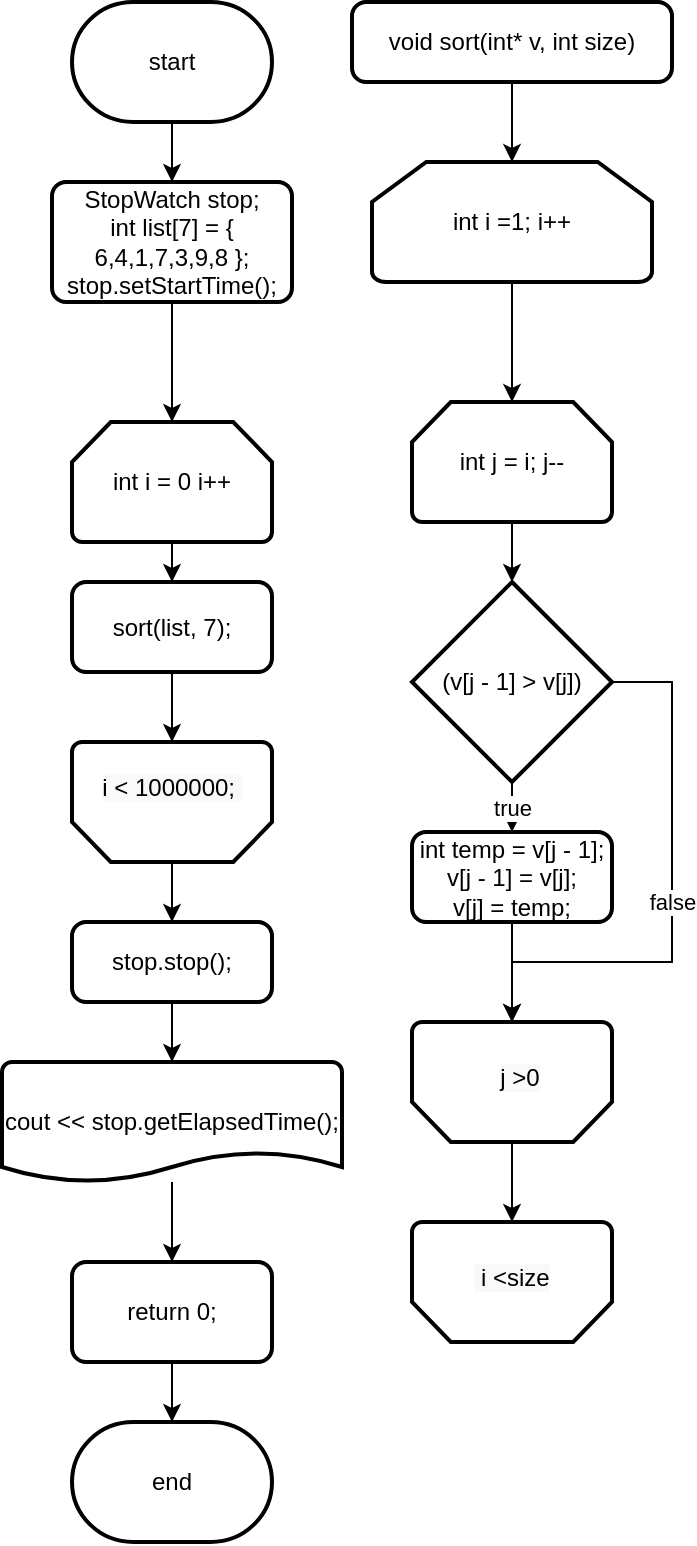 <mxfile version="20.0.1" type="github">
  <diagram id="ZhocDkR8lt5FggO_uezO" name="Page-1">
    <mxGraphModel dx="806" dy="845" grid="1" gridSize="10" guides="1" tooltips="1" connect="1" arrows="1" fold="1" page="1" pageScale="1" pageWidth="827" pageHeight="1169" math="0" shadow="0">
      <root>
        <mxCell id="0" />
        <mxCell id="1" parent="0" />
        <mxCell id="38GUtMRrNBMTa_zb7Rhy-2" style="edgeStyle=orthogonalEdgeStyle;rounded=0;orthogonalLoop=1;jettySize=auto;html=1;entryX=0.5;entryY=0;entryDx=0;entryDy=0;" edge="1" parent="1" source="38GUtMRrNBMTa_zb7Rhy-1" target="38GUtMRrNBMTa_zb7Rhy-33">
          <mxGeometry relative="1" as="geometry">
            <mxPoint x="170" y="170" as="targetPoint" />
          </mxGeometry>
        </mxCell>
        <mxCell id="38GUtMRrNBMTa_zb7Rhy-1" value="start" style="strokeWidth=2;html=1;shape=mxgraph.flowchart.terminator;whiteSpace=wrap;" vertex="1" parent="1">
          <mxGeometry x="120" y="70" width="100" height="60" as="geometry" />
        </mxCell>
        <mxCell id="38GUtMRrNBMTa_zb7Rhy-4" style="edgeStyle=orthogonalEdgeStyle;rounded=0;orthogonalLoop=1;jettySize=auto;html=1;" edge="1" parent="1" source="38GUtMRrNBMTa_zb7Rhy-41" target="38GUtMRrNBMTa_zb7Rhy-5">
          <mxGeometry relative="1" as="geometry">
            <mxPoint x="180" y="530" as="targetPoint" />
            <mxPoint x="170" y="740" as="sourcePoint" />
          </mxGeometry>
        </mxCell>
        <mxCell id="38GUtMRrNBMTa_zb7Rhy-5" value="end" style="strokeWidth=2;html=1;shape=mxgraph.flowchart.terminator;whiteSpace=wrap;" vertex="1" parent="1">
          <mxGeometry x="120" y="780" width="100" height="60" as="geometry" />
        </mxCell>
        <mxCell id="38GUtMRrNBMTa_zb7Rhy-8" style="edgeStyle=orthogonalEdgeStyle;rounded=0;orthogonalLoop=1;jettySize=auto;html=1;entryX=0.5;entryY=0;entryDx=0;entryDy=0;entryPerimeter=0;" edge="1" parent="1" source="38GUtMRrNBMTa_zb7Rhy-6" target="38GUtMRrNBMTa_zb7Rhy-7">
          <mxGeometry relative="1" as="geometry" />
        </mxCell>
        <mxCell id="38GUtMRrNBMTa_zb7Rhy-6" value="void sort(int* v, int size)" style="rounded=1;whiteSpace=wrap;html=1;absoluteArcSize=1;arcSize=14;strokeWidth=2;" vertex="1" parent="1">
          <mxGeometry x="260" y="70" width="160" height="40" as="geometry" />
        </mxCell>
        <mxCell id="38GUtMRrNBMTa_zb7Rhy-15" style="edgeStyle=orthogonalEdgeStyle;rounded=0;orthogonalLoop=1;jettySize=auto;html=1;entryX=0.5;entryY=0;entryDx=0;entryDy=0;entryPerimeter=0;" edge="1" parent="1" source="38GUtMRrNBMTa_zb7Rhy-7" target="38GUtMRrNBMTa_zb7Rhy-12">
          <mxGeometry relative="1" as="geometry" />
        </mxCell>
        <mxCell id="38GUtMRrNBMTa_zb7Rhy-7" value="int i =1; i++" style="strokeWidth=2;html=1;shape=mxgraph.flowchart.loop_limit;whiteSpace=wrap;" vertex="1" parent="1">
          <mxGeometry x="270" y="150" width="140" height="60" as="geometry" />
        </mxCell>
        <mxCell id="38GUtMRrNBMTa_zb7Rhy-10" value="" style="strokeWidth=2;html=1;shape=mxgraph.flowchart.loop_limit;whiteSpace=wrap;rotation=-180;" vertex="1" parent="1">
          <mxGeometry x="290" y="680" width="100" height="60" as="geometry" />
        </mxCell>
        <mxCell id="38GUtMRrNBMTa_zb7Rhy-11" value="&#xa;&lt;span style=&quot;color: rgb(0, 0, 0); font-family: Helvetica; font-size: 12px; font-style: normal; font-variant-ligatures: normal; font-variant-caps: normal; font-weight: 400; letter-spacing: normal; orphans: 2; text-align: center; text-indent: 0px; text-transform: none; widows: 2; word-spacing: 0px; -webkit-text-stroke-width: 0px; background-color: rgb(248, 249, 250); text-decoration-thickness: initial; text-decoration-style: initial; text-decoration-color: initial; float: none; display: inline !important;&quot;&gt;&lt;span&gt;&amp;nbsp;&lt;/span&gt;i &amp;lt;size&lt;/span&gt;&#xa;&#xa;" style="text;html=1;strokeColor=none;fillColor=none;align=center;verticalAlign=middle;whiteSpace=wrap;rounded=0;" vertex="1" parent="1">
          <mxGeometry x="310" y="700" width="60" height="30" as="geometry" />
        </mxCell>
        <mxCell id="38GUtMRrNBMTa_zb7Rhy-17" style="edgeStyle=orthogonalEdgeStyle;rounded=0;orthogonalLoop=1;jettySize=auto;html=1;entryX=0.5;entryY=0;entryDx=0;entryDy=0;entryPerimeter=0;" edge="1" parent="1" source="38GUtMRrNBMTa_zb7Rhy-12" target="38GUtMRrNBMTa_zb7Rhy-16">
          <mxGeometry relative="1" as="geometry" />
        </mxCell>
        <mxCell id="38GUtMRrNBMTa_zb7Rhy-12" value="int j = i; j--" style="strokeWidth=2;html=1;shape=mxgraph.flowchart.loop_limit;whiteSpace=wrap;" vertex="1" parent="1">
          <mxGeometry x="290" y="270" width="100" height="60" as="geometry" />
        </mxCell>
        <mxCell id="38GUtMRrNBMTa_zb7Rhy-23" style="edgeStyle=orthogonalEdgeStyle;rounded=0;orthogonalLoop=1;jettySize=auto;html=1;entryX=0.5;entryY=1;entryDx=0;entryDy=0;entryPerimeter=0;" edge="1" parent="1" source="38GUtMRrNBMTa_zb7Rhy-13" target="38GUtMRrNBMTa_zb7Rhy-10">
          <mxGeometry relative="1" as="geometry" />
        </mxCell>
        <mxCell id="38GUtMRrNBMTa_zb7Rhy-13" value="" style="strokeWidth=2;html=1;shape=mxgraph.flowchart.loop_limit;whiteSpace=wrap;rotation=-180;" vertex="1" parent="1">
          <mxGeometry x="290" y="580" width="100" height="60" as="geometry" />
        </mxCell>
        <mxCell id="38GUtMRrNBMTa_zb7Rhy-14" value="&#xa;&lt;span style=&quot;color: rgb(0, 0, 0); font-family: Helvetica; font-size: 12px; font-style: normal; font-variant-ligatures: normal; font-variant-caps: normal; font-weight: 400; letter-spacing: normal; orphans: 2; text-align: center; text-indent: 0px; text-transform: none; widows: 2; word-spacing: 0px; -webkit-text-stroke-width: 0px; background-color: rgb(248, 249, 250); text-decoration-thickness: initial; text-decoration-style: initial; text-decoration-color: initial; float: none; display: inline !important;&quot;&gt;j &amp;gt;0&lt;/span&gt;&#xa;&#xa;" style="text;html=1;strokeColor=none;fillColor=none;align=center;verticalAlign=middle;whiteSpace=wrap;rounded=0;" vertex="1" parent="1">
          <mxGeometry x="314" y="600" width="60" height="30" as="geometry" />
        </mxCell>
        <mxCell id="38GUtMRrNBMTa_zb7Rhy-18" value="true" style="edgeStyle=orthogonalEdgeStyle;rounded=0;orthogonalLoop=1;jettySize=auto;html=1;" edge="1" parent="1" source="38GUtMRrNBMTa_zb7Rhy-16" target="38GUtMRrNBMTa_zb7Rhy-19">
          <mxGeometry relative="1" as="geometry">
            <mxPoint x="340" y="490" as="targetPoint" />
          </mxGeometry>
        </mxCell>
        <mxCell id="38GUtMRrNBMTa_zb7Rhy-21" value="false" style="edgeStyle=orthogonalEdgeStyle;rounded=0;orthogonalLoop=1;jettySize=auto;html=1;entryX=0.5;entryY=1;entryDx=0;entryDy=0;entryPerimeter=0;" edge="1" parent="1" source="38GUtMRrNBMTa_zb7Rhy-16" target="38GUtMRrNBMTa_zb7Rhy-13">
          <mxGeometry relative="1" as="geometry">
            <Array as="points">
              <mxPoint x="420" y="410" />
              <mxPoint x="420" y="550" />
              <mxPoint x="340" y="550" />
            </Array>
          </mxGeometry>
        </mxCell>
        <mxCell id="38GUtMRrNBMTa_zb7Rhy-16" value="(v[j - 1] &gt; v[j])" style="strokeWidth=2;html=1;shape=mxgraph.flowchart.decision;whiteSpace=wrap;" vertex="1" parent="1">
          <mxGeometry x="290" y="360" width="100" height="100" as="geometry" />
        </mxCell>
        <mxCell id="38GUtMRrNBMTa_zb7Rhy-20" style="edgeStyle=orthogonalEdgeStyle;rounded=0;orthogonalLoop=1;jettySize=auto;html=1;entryX=0.5;entryY=1;entryDx=0;entryDy=0;entryPerimeter=0;" edge="1" parent="1" source="38GUtMRrNBMTa_zb7Rhy-19" target="38GUtMRrNBMTa_zb7Rhy-13">
          <mxGeometry relative="1" as="geometry" />
        </mxCell>
        <mxCell id="38GUtMRrNBMTa_zb7Rhy-19" value="int temp = v[j - 1];&#xa;				v[j - 1] = v[j];&#xa;				v[j] = temp;" style="rounded=1;whiteSpace=wrap;html=1;absoluteArcSize=1;arcSize=14;strokeWidth=2;" vertex="1" parent="1">
          <mxGeometry x="290" y="485" width="100" height="45" as="geometry" />
        </mxCell>
        <mxCell id="38GUtMRrNBMTa_zb7Rhy-24" style="edgeStyle=orthogonalEdgeStyle;rounded=0;orthogonalLoop=1;jettySize=auto;html=1;entryX=0.5;entryY=0;entryDx=0;entryDy=0;" edge="1" parent="1" source="38GUtMRrNBMTa_zb7Rhy-25" target="38GUtMRrNBMTa_zb7Rhy-32">
          <mxGeometry relative="1" as="geometry">
            <mxPoint x="170" y="370" as="targetPoint" />
          </mxGeometry>
        </mxCell>
        <mxCell id="38GUtMRrNBMTa_zb7Rhy-25" value="int i = 0 i++" style="strokeWidth=2;html=1;shape=mxgraph.flowchart.loop_limit;whiteSpace=wrap;" vertex="1" parent="1">
          <mxGeometry x="120" y="280" width="100" height="60" as="geometry" />
        </mxCell>
        <mxCell id="38GUtMRrNBMTa_zb7Rhy-37" style="edgeStyle=orthogonalEdgeStyle;rounded=0;orthogonalLoop=1;jettySize=auto;html=1;entryX=0.5;entryY=0;entryDx=0;entryDy=0;" edge="1" parent="1" source="38GUtMRrNBMTa_zb7Rhy-26" target="38GUtMRrNBMTa_zb7Rhy-38">
          <mxGeometry relative="1" as="geometry">
            <mxPoint x="170" y="560" as="targetPoint" />
          </mxGeometry>
        </mxCell>
        <mxCell id="38GUtMRrNBMTa_zb7Rhy-26" value="" style="strokeWidth=2;html=1;shape=mxgraph.flowchart.loop_limit;whiteSpace=wrap;rotation=-180;" vertex="1" parent="1">
          <mxGeometry x="120" y="440" width="100" height="60" as="geometry" />
        </mxCell>
        <mxCell id="38GUtMRrNBMTa_zb7Rhy-27" value="&#xa;&lt;span style=&quot;color: rgb(0, 0, 0); font-family: Helvetica; font-size: 12px; font-style: normal; font-variant-ligatures: normal; font-variant-caps: normal; font-weight: 400; letter-spacing: normal; orphans: 2; text-align: center; text-indent: 0px; text-transform: none; widows: 2; word-spacing: 0px; -webkit-text-stroke-width: 0px; background-color: rgb(248, 249, 250); text-decoration-thickness: initial; text-decoration-style: initial; text-decoration-color: initial; float: none; display: inline !important;&quot;&gt;i &amp;lt; 1000000;&lt;span&gt;&amp;nbsp;&lt;/span&gt;&lt;/span&gt;&#xa;&#xa;" style="text;html=1;strokeColor=none;fillColor=none;align=center;verticalAlign=middle;whiteSpace=wrap;rounded=0;" vertex="1" parent="1">
          <mxGeometry x="132" y="455" width="76" height="30" as="geometry" />
        </mxCell>
        <mxCell id="38GUtMRrNBMTa_zb7Rhy-31" style="edgeStyle=orthogonalEdgeStyle;rounded=0;orthogonalLoop=1;jettySize=auto;html=1;entryX=0.5;entryY=1;entryDx=0;entryDy=0;entryPerimeter=0;" edge="1" parent="1" source="38GUtMRrNBMTa_zb7Rhy-32" target="38GUtMRrNBMTa_zb7Rhy-26">
          <mxGeometry relative="1" as="geometry" />
        </mxCell>
        <mxCell id="38GUtMRrNBMTa_zb7Rhy-32" value="sort(list, 7);" style="rounded=1;whiteSpace=wrap;html=1;absoluteArcSize=1;arcSize=14;strokeWidth=2;" vertex="1" parent="1">
          <mxGeometry x="120" y="360" width="100" height="45" as="geometry" />
        </mxCell>
        <mxCell id="38GUtMRrNBMTa_zb7Rhy-34" style="edgeStyle=orthogonalEdgeStyle;rounded=0;orthogonalLoop=1;jettySize=auto;html=1;entryX=0.5;entryY=0;entryDx=0;entryDy=0;entryPerimeter=0;" edge="1" parent="1" source="38GUtMRrNBMTa_zb7Rhy-33" target="38GUtMRrNBMTa_zb7Rhy-25">
          <mxGeometry relative="1" as="geometry" />
        </mxCell>
        <mxCell id="38GUtMRrNBMTa_zb7Rhy-33" value="StopWatch stop;&#xa;	int list[7] = { 6,4,1,7,3,9,8 };&#xa;	stop.setStartTime();" style="rounded=1;whiteSpace=wrap;html=1;absoluteArcSize=1;arcSize=14;strokeWidth=2;" vertex="1" parent="1">
          <mxGeometry x="110" y="160" width="120" height="60" as="geometry" />
        </mxCell>
        <mxCell id="38GUtMRrNBMTa_zb7Rhy-39" style="edgeStyle=orthogonalEdgeStyle;rounded=0;orthogonalLoop=1;jettySize=auto;html=1;" edge="1" parent="1" source="38GUtMRrNBMTa_zb7Rhy-38" target="38GUtMRrNBMTa_zb7Rhy-40">
          <mxGeometry relative="1" as="geometry">
            <mxPoint x="170" y="620" as="targetPoint" />
          </mxGeometry>
        </mxCell>
        <mxCell id="38GUtMRrNBMTa_zb7Rhy-38" value="stop.stop();" style="rounded=1;whiteSpace=wrap;html=1;absoluteArcSize=1;arcSize=14;strokeWidth=2;" vertex="1" parent="1">
          <mxGeometry x="120" y="530" width="100" height="40" as="geometry" />
        </mxCell>
        <mxCell id="38GUtMRrNBMTa_zb7Rhy-42" style="edgeStyle=orthogonalEdgeStyle;rounded=0;orthogonalLoop=1;jettySize=auto;html=1;entryX=0.5;entryY=0;entryDx=0;entryDy=0;" edge="1" parent="1" source="38GUtMRrNBMTa_zb7Rhy-40" target="38GUtMRrNBMTa_zb7Rhy-41">
          <mxGeometry relative="1" as="geometry" />
        </mxCell>
        <mxCell id="38GUtMRrNBMTa_zb7Rhy-40" value="cout &lt;&lt; stop.getElapsedTime();" style="strokeWidth=2;html=1;shape=mxgraph.flowchart.document2;whiteSpace=wrap;size=0.25;" vertex="1" parent="1">
          <mxGeometry x="85" y="600" width="170" height="60" as="geometry" />
        </mxCell>
        <mxCell id="38GUtMRrNBMTa_zb7Rhy-41" value="return 0;" style="rounded=1;whiteSpace=wrap;html=1;absoluteArcSize=1;arcSize=14;strokeWidth=2;" vertex="1" parent="1">
          <mxGeometry x="120" y="700" width="100" height="50" as="geometry" />
        </mxCell>
      </root>
    </mxGraphModel>
  </diagram>
</mxfile>
